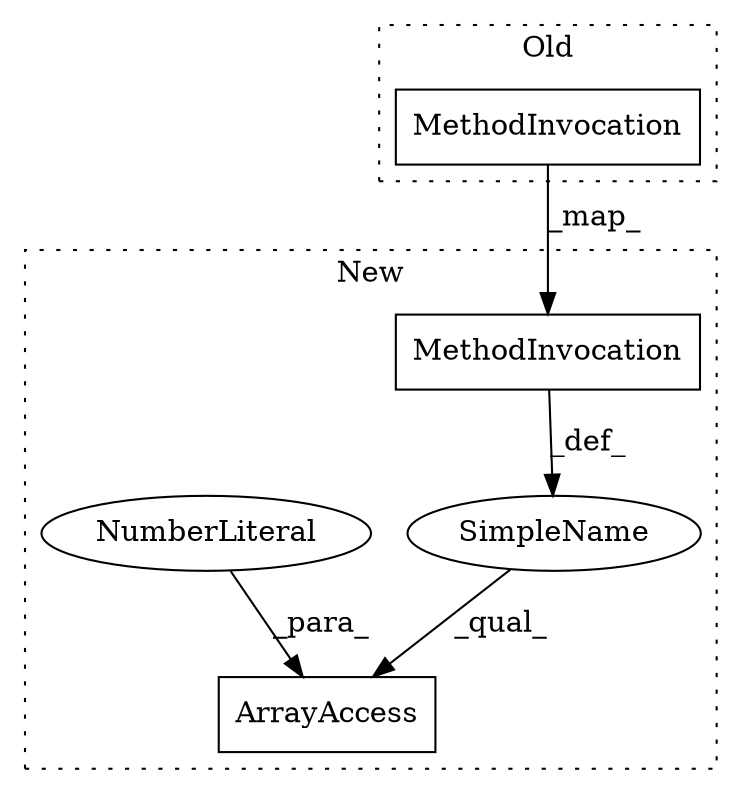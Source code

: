 digraph G {
subgraph cluster0 {
2 [label="MethodInvocation" a="32" s="842,859" l="5,1" shape="box"];
label = "Old";
style="dotted";
}
subgraph cluster1 {
1 [label="ArrayAccess" a="2" s="979,1007" l="27,1" shape="box"];
3 [label="MethodInvocation" a="32" s="987,1004" l="9,1" shape="box"];
4 [label="NumberLiteral" a="34" s="1006" l="1" shape="ellipse"];
5 [label="SimpleName" a="42" s="" l="" shape="ellipse"];
label = "New";
style="dotted";
}
2 -> 3 [label="_map_"];
3 -> 5 [label="_def_"];
4 -> 1 [label="_para_"];
5 -> 1 [label="_qual_"];
}